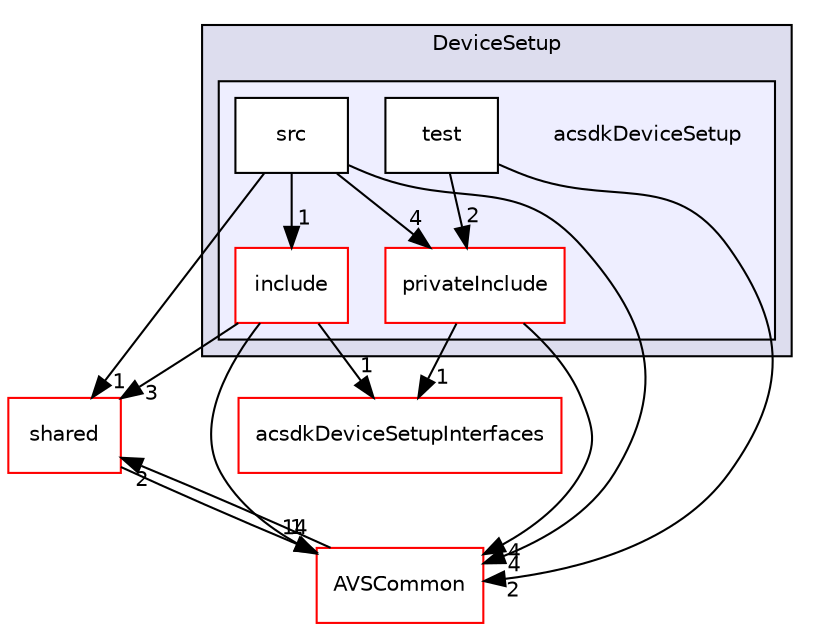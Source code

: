 digraph "/workplace/avs-device-sdk/capabilities/DeviceSetup/acsdkDeviceSetup" {
  compound=true
  node [ fontsize="10", fontname="Helvetica"];
  edge [ labelfontsize="10", labelfontname="Helvetica"];
  subgraph clusterdir_f95fed4d3d45ac9d691e2db73e408e17 {
    graph [ bgcolor="#ddddee", pencolor="black", label="DeviceSetup" fontname="Helvetica", fontsize="10", URL="dir_f95fed4d3d45ac9d691e2db73e408e17.html"]
  subgraph clusterdir_5a4ffddf8a774298e1f94af3098c1b8a {
    graph [ bgcolor="#eeeeff", pencolor="black", label="" URL="dir_5a4ffddf8a774298e1f94af3098c1b8a.html"];
    dir_5a4ffddf8a774298e1f94af3098c1b8a [shape=plaintext label="acsdkDeviceSetup"];
    dir_4b811fc7aacaf3578afc8867b0f06a55 [shape=box label="include" color="red" fillcolor="white" style="filled" URL="dir_4b811fc7aacaf3578afc8867b0f06a55.html"];
    dir_98383b1b274b10e787d2ed9e445feab8 [shape=box label="privateInclude" color="red" fillcolor="white" style="filled" URL="dir_98383b1b274b10e787d2ed9e445feab8.html"];
    dir_85aa4933280c93e01210d9a9c4922e8d [shape=box label="src" color="black" fillcolor="white" style="filled" URL="dir_85aa4933280c93e01210d9a9c4922e8d.html"];
    dir_9d728753387329778e2d5584f01cd699 [shape=box label="test" color="black" fillcolor="white" style="filled" URL="dir_9d728753387329778e2d5584f01cd699.html"];
  }
  }
  dir_9982052f7ce695d12571567315b2fafa [shape=box label="shared" fillcolor="white" style="filled" color="red" URL="dir_9982052f7ce695d12571567315b2fafa.html"];
  dir_13e65effb2bde530b17b3d5eefcd0266 [shape=box label="AVSCommon" fillcolor="white" style="filled" color="red" URL="dir_13e65effb2bde530b17b3d5eefcd0266.html"];
  dir_09962687d398a5a4ac079accb6560f3a [shape=box label="acsdkDeviceSetupInterfaces" fillcolor="white" style="filled" color="red" URL="dir_09962687d398a5a4ac079accb6560f3a.html"];
  dir_9982052f7ce695d12571567315b2fafa->dir_13e65effb2bde530b17b3d5eefcd0266 [headlabel="14", labeldistance=1.5 headhref="dir_000598_000017.html"];
  dir_4b811fc7aacaf3578afc8867b0f06a55->dir_9982052f7ce695d12571567315b2fafa [headlabel="3", labeldistance=1.5 headhref="dir_000295_000598.html"];
  dir_4b811fc7aacaf3578afc8867b0f06a55->dir_13e65effb2bde530b17b3d5eefcd0266 [headlabel="1", labeldistance=1.5 headhref="dir_000295_000017.html"];
  dir_4b811fc7aacaf3578afc8867b0f06a55->dir_09962687d398a5a4ac079accb6560f3a [headlabel="1", labeldistance=1.5 headhref="dir_000295_000301.html"];
  dir_9d728753387329778e2d5584f01cd699->dir_98383b1b274b10e787d2ed9e445feab8 [headlabel="2", labeldistance=1.5 headhref="dir_000300_000297.html"];
  dir_9d728753387329778e2d5584f01cd699->dir_13e65effb2bde530b17b3d5eefcd0266 [headlabel="2", labeldistance=1.5 headhref="dir_000300_000017.html"];
  dir_85aa4933280c93e01210d9a9c4922e8d->dir_9982052f7ce695d12571567315b2fafa [headlabel="1", labeldistance=1.5 headhref="dir_000299_000598.html"];
  dir_85aa4933280c93e01210d9a9c4922e8d->dir_4b811fc7aacaf3578afc8867b0f06a55 [headlabel="1", labeldistance=1.5 headhref="dir_000299_000295.html"];
  dir_85aa4933280c93e01210d9a9c4922e8d->dir_98383b1b274b10e787d2ed9e445feab8 [headlabel="4", labeldistance=1.5 headhref="dir_000299_000297.html"];
  dir_85aa4933280c93e01210d9a9c4922e8d->dir_13e65effb2bde530b17b3d5eefcd0266 [headlabel="4", labeldistance=1.5 headhref="dir_000299_000017.html"];
  dir_98383b1b274b10e787d2ed9e445feab8->dir_13e65effb2bde530b17b3d5eefcd0266 [headlabel="4", labeldistance=1.5 headhref="dir_000297_000017.html"];
  dir_98383b1b274b10e787d2ed9e445feab8->dir_09962687d398a5a4ac079accb6560f3a [headlabel="1", labeldistance=1.5 headhref="dir_000297_000301.html"];
  dir_13e65effb2bde530b17b3d5eefcd0266->dir_9982052f7ce695d12571567315b2fafa [headlabel="2", labeldistance=1.5 headhref="dir_000017_000598.html"];
}
